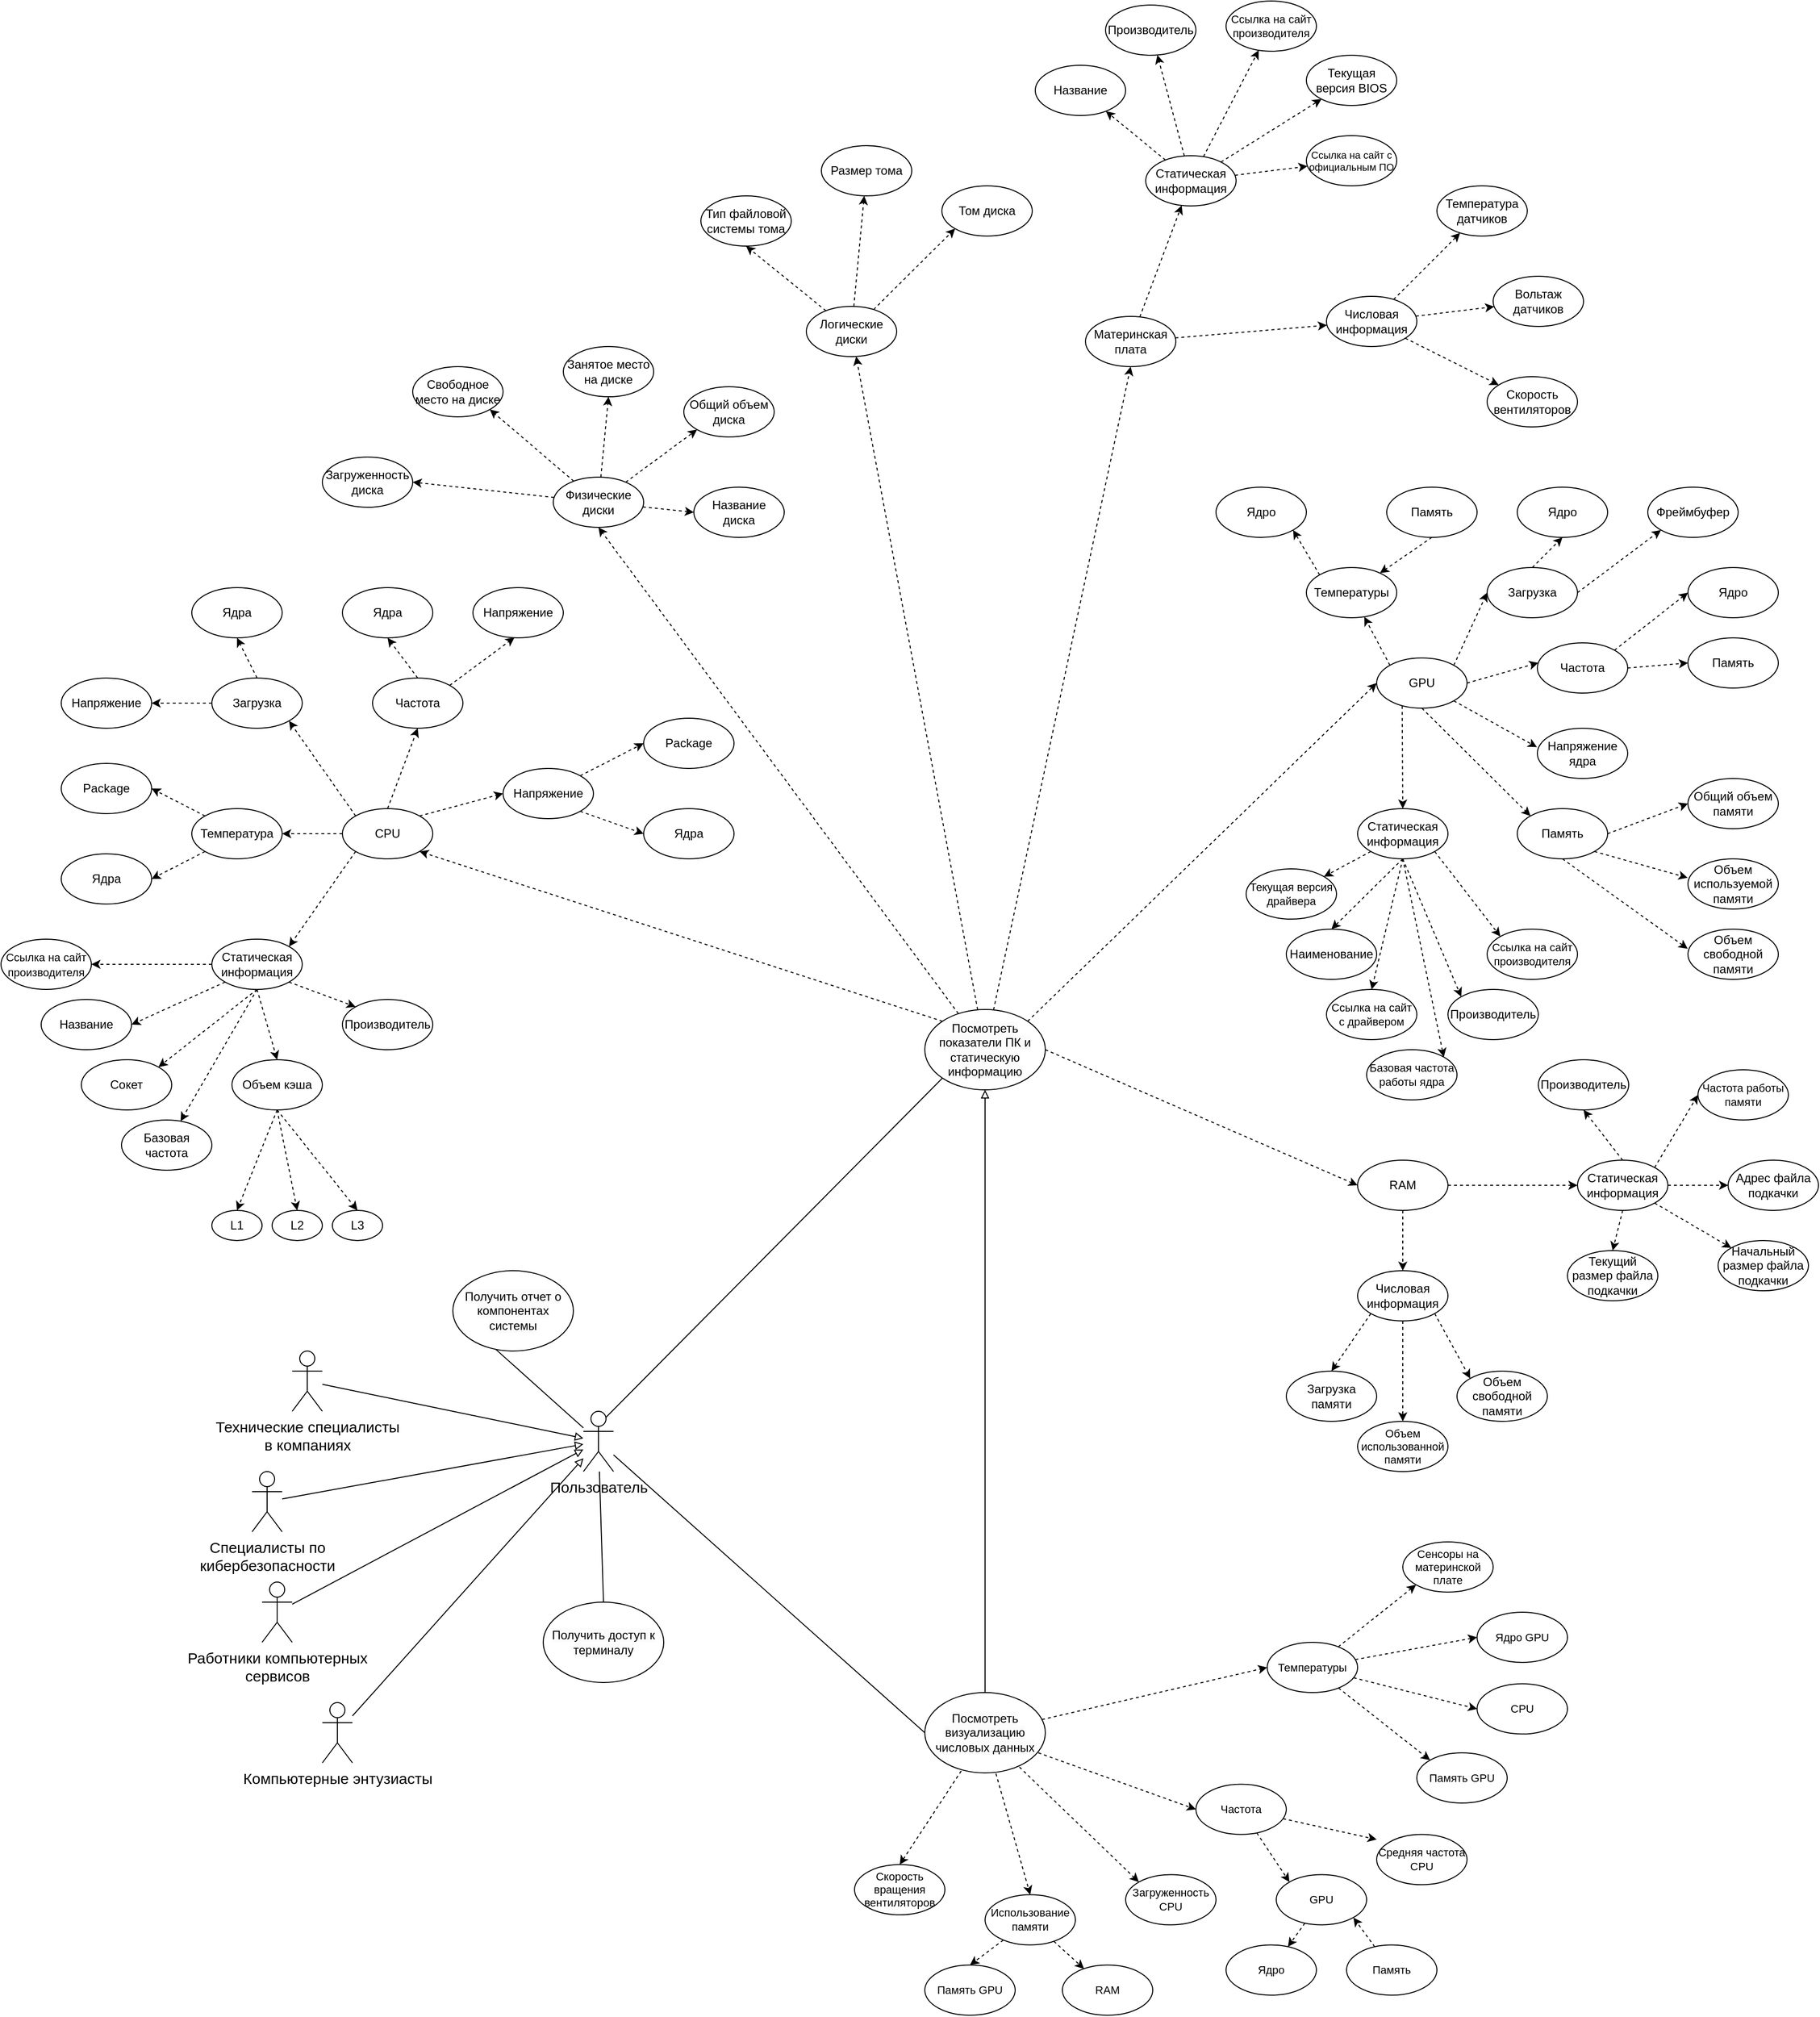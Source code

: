 <mxfile version="22.0.5" type="device">
  <diagram name="Страница — 1" id="CuMxeTjFhsHzfsJrRL9M">
    <mxGraphModel dx="2293" dy="2158" grid="1" gridSize="10" guides="1" tooltips="1" connect="1" arrows="1" fold="1" page="1" pageScale="1" pageWidth="827" pageHeight="1169" math="0" shadow="0">
      <root>
        <mxCell id="0" />
        <mxCell id="1" parent="0" />
        <mxCell id="NyA0sl9m11uBEdN3ejfi-3" style="rounded=0;orthogonalLoop=1;jettySize=auto;html=1;exitX=0;exitY=0;exitDx=0;exitDy=0;entryX=1;entryY=1;entryDx=0;entryDy=0;dashed=1;" edge="1" parent="1" source="NyA0sl9m11uBEdN3ejfi-1" target="NyA0sl9m11uBEdN3ejfi-2">
          <mxGeometry relative="1" as="geometry" />
        </mxCell>
        <mxCell id="NyA0sl9m11uBEdN3ejfi-95" style="edgeStyle=none;rounded=0;orthogonalLoop=1;jettySize=auto;html=1;exitX=1;exitY=0;exitDx=0;exitDy=0;entryX=0;entryY=0.5;entryDx=0;entryDy=0;dashed=1;" edge="1" parent="1" source="NyA0sl9m11uBEdN3ejfi-1" target="NyA0sl9m11uBEdN3ejfi-51">
          <mxGeometry relative="1" as="geometry" />
        </mxCell>
        <mxCell id="NyA0sl9m11uBEdN3ejfi-97" style="edgeStyle=none;rounded=0;orthogonalLoop=1;jettySize=auto;html=1;exitX=1;exitY=0.5;exitDx=0;exitDy=0;entryX=0;entryY=0.5;entryDx=0;entryDy=0;dashed=1;" edge="1" parent="1" source="NyA0sl9m11uBEdN3ejfi-1" target="NyA0sl9m11uBEdN3ejfi-96">
          <mxGeometry relative="1" as="geometry" />
        </mxCell>
        <mxCell id="NyA0sl9m11uBEdN3ejfi-196" style="edgeStyle=none;shape=connector;rounded=0;orthogonalLoop=1;jettySize=auto;html=1;entryX=0.5;entryY=1;entryDx=0;entryDy=0;dashed=1;labelBackgroundColor=default;strokeColor=default;align=center;verticalAlign=middle;fontFamily=Helvetica;fontSize=11;fontColor=default;endArrow=classic;" edge="1" parent="1" source="NyA0sl9m11uBEdN3ejfi-1" target="NyA0sl9m11uBEdN3ejfi-185">
          <mxGeometry relative="1" as="geometry" />
        </mxCell>
        <mxCell id="NyA0sl9m11uBEdN3ejfi-204" style="edgeStyle=none;shape=connector;rounded=0;orthogonalLoop=1;jettySize=auto;html=1;dashed=1;labelBackgroundColor=default;strokeColor=default;align=center;verticalAlign=middle;fontFamily=Helvetica;fontSize=11;fontColor=default;endArrow=classic;" edge="1" parent="1" source="NyA0sl9m11uBEdN3ejfi-1" target="NyA0sl9m11uBEdN3ejfi-197">
          <mxGeometry relative="1" as="geometry" />
        </mxCell>
        <mxCell id="NyA0sl9m11uBEdN3ejfi-206" style="edgeStyle=none;shape=connector;rounded=0;orthogonalLoop=1;jettySize=auto;html=1;entryX=0.5;entryY=1;entryDx=0;entryDy=0;dashed=1;labelBackgroundColor=default;strokeColor=default;align=center;verticalAlign=middle;fontFamily=Helvetica;fontSize=11;fontColor=default;endArrow=classic;" edge="1" parent="1" source="NyA0sl9m11uBEdN3ejfi-1" target="NyA0sl9m11uBEdN3ejfi-205">
          <mxGeometry relative="1" as="geometry" />
        </mxCell>
        <mxCell id="NyA0sl9m11uBEdN3ejfi-1" value="&lt;span style=&quot;caret-color: rgb(0, 0, 0); color: rgb(0, 0, 0); font-family: Helvetica; font-size: 12px; font-style: normal; font-variant-caps: normal; font-weight: 400; letter-spacing: normal; text-align: center; text-indent: 0px; text-transform: none; word-spacing: 0px; -webkit-text-stroke-width: 0px; background-color: rgb(251, 251, 251); text-decoration: none; float: none; display: inline !important;&quot;&gt;Посмотреть показатели ПК и статическую информацию&lt;/span&gt;" style="ellipse;whiteSpace=wrap;html=1;" vertex="1" parent="1">
          <mxGeometry x="720" y="420" width="120" height="80" as="geometry" />
        </mxCell>
        <mxCell id="NyA0sl9m11uBEdN3ejfi-6" style="rounded=0;orthogonalLoop=1;jettySize=auto;html=1;exitX=1;exitY=0;exitDx=0;exitDy=0;entryX=0;entryY=0.5;entryDx=0;entryDy=0;dashed=1;" edge="1" parent="1" source="NyA0sl9m11uBEdN3ejfi-2" target="NyA0sl9m11uBEdN3ejfi-5">
          <mxGeometry relative="1" as="geometry" />
        </mxCell>
        <mxCell id="NyA0sl9m11uBEdN3ejfi-12" style="rounded=0;orthogonalLoop=1;jettySize=auto;html=1;exitX=0.5;exitY=0;exitDx=0;exitDy=0;entryX=0.5;entryY=1;entryDx=0;entryDy=0;dashed=1;" edge="1" parent="1" source="NyA0sl9m11uBEdN3ejfi-2" target="NyA0sl9m11uBEdN3ejfi-11">
          <mxGeometry relative="1" as="geometry">
            <mxPoint x="210" y="150" as="targetPoint" />
          </mxGeometry>
        </mxCell>
        <mxCell id="NyA0sl9m11uBEdN3ejfi-19" style="rounded=0;orthogonalLoop=1;jettySize=auto;html=1;exitX=0;exitY=0;exitDx=0;exitDy=0;entryX=1;entryY=1;entryDx=0;entryDy=0;dashed=1;" edge="1" parent="1" source="NyA0sl9m11uBEdN3ejfi-2" target="NyA0sl9m11uBEdN3ejfi-18">
          <mxGeometry relative="1" as="geometry" />
        </mxCell>
        <mxCell id="NyA0sl9m11uBEdN3ejfi-25" style="edgeStyle=none;rounded=0;orthogonalLoop=1;jettySize=auto;html=1;exitX=0;exitY=0.5;exitDx=0;exitDy=0;entryX=1;entryY=0.5;entryDx=0;entryDy=0;dashed=1;" edge="1" parent="1" source="NyA0sl9m11uBEdN3ejfi-2" target="NyA0sl9m11uBEdN3ejfi-24">
          <mxGeometry relative="1" as="geometry" />
        </mxCell>
        <mxCell id="NyA0sl9m11uBEdN3ejfi-32" style="edgeStyle=none;rounded=0;orthogonalLoop=1;jettySize=auto;html=1;exitX=0;exitY=1;exitDx=0;exitDy=0;entryX=1;entryY=0;entryDx=0;entryDy=0;dashed=1;" edge="1" parent="1" source="NyA0sl9m11uBEdN3ejfi-2" target="NyA0sl9m11uBEdN3ejfi-31">
          <mxGeometry relative="1" as="geometry" />
        </mxCell>
        <mxCell id="NyA0sl9m11uBEdN3ejfi-2" value="CPU" style="ellipse;whiteSpace=wrap;html=1;" vertex="1" parent="1">
          <mxGeometry x="140" y="220" width="90" height="50" as="geometry" />
        </mxCell>
        <mxCell id="NyA0sl9m11uBEdN3ejfi-9" style="rounded=0;orthogonalLoop=1;jettySize=auto;html=1;exitX=1;exitY=1;exitDx=0;exitDy=0;entryX=0;entryY=0.5;entryDx=0;entryDy=0;dashed=1;" edge="1" parent="1" source="NyA0sl9m11uBEdN3ejfi-5" target="NyA0sl9m11uBEdN3ejfi-8">
          <mxGeometry relative="1" as="geometry" />
        </mxCell>
        <mxCell id="NyA0sl9m11uBEdN3ejfi-10" style="rounded=0;orthogonalLoop=1;jettySize=auto;html=1;exitX=1;exitY=0;exitDx=0;exitDy=0;entryX=0;entryY=0.5;entryDx=0;entryDy=0;dashed=1;" edge="1" parent="1" source="NyA0sl9m11uBEdN3ejfi-5" target="NyA0sl9m11uBEdN3ejfi-7">
          <mxGeometry relative="1" as="geometry" />
        </mxCell>
        <mxCell id="NyA0sl9m11uBEdN3ejfi-5" value="Напряжение" style="ellipse;whiteSpace=wrap;html=1;" vertex="1" parent="1">
          <mxGeometry x="300" y="180" width="90" height="50" as="geometry" />
        </mxCell>
        <mxCell id="NyA0sl9m11uBEdN3ejfi-7" value="Package" style="ellipse;whiteSpace=wrap;html=1;" vertex="1" parent="1">
          <mxGeometry x="440" y="130" width="90" height="50" as="geometry" />
        </mxCell>
        <mxCell id="NyA0sl9m11uBEdN3ejfi-8" value="Ядра" style="ellipse;whiteSpace=wrap;html=1;" vertex="1" parent="1">
          <mxGeometry x="440" y="220" width="90" height="50" as="geometry" />
        </mxCell>
        <mxCell id="NyA0sl9m11uBEdN3ejfi-16" style="rounded=0;orthogonalLoop=1;jettySize=auto;html=1;exitX=0.5;exitY=0;exitDx=0;exitDy=0;entryX=0.5;entryY=1;entryDx=0;entryDy=0;dashed=1;" edge="1" parent="1" source="NyA0sl9m11uBEdN3ejfi-11" target="NyA0sl9m11uBEdN3ejfi-13">
          <mxGeometry relative="1" as="geometry" />
        </mxCell>
        <mxCell id="NyA0sl9m11uBEdN3ejfi-11" value="Частота" style="ellipse;whiteSpace=wrap;html=1;" vertex="1" parent="1">
          <mxGeometry x="170" y="90" width="90" height="50" as="geometry" />
        </mxCell>
        <mxCell id="NyA0sl9m11uBEdN3ejfi-13" value="Ядра" style="ellipse;whiteSpace=wrap;html=1;" vertex="1" parent="1">
          <mxGeometry x="140" width="90" height="50" as="geometry" />
        </mxCell>
        <mxCell id="NyA0sl9m11uBEdN3ejfi-14" value="Напряжение" style="ellipse;whiteSpace=wrap;html=1;" vertex="1" parent="1">
          <mxGeometry x="270" width="90" height="50" as="geometry" />
        </mxCell>
        <mxCell id="NyA0sl9m11uBEdN3ejfi-17" style="rounded=0;orthogonalLoop=1;jettySize=auto;html=1;exitX=1;exitY=0;exitDx=0;exitDy=0;entryX=0.46;entryY=0.991;entryDx=0;entryDy=0;entryPerimeter=0;dashed=1;" edge="1" parent="1" source="NyA0sl9m11uBEdN3ejfi-11" target="NyA0sl9m11uBEdN3ejfi-14">
          <mxGeometry relative="1" as="geometry" />
        </mxCell>
        <mxCell id="NyA0sl9m11uBEdN3ejfi-21" style="rounded=0;orthogonalLoop=1;jettySize=auto;html=1;exitX=0.5;exitY=0;exitDx=0;exitDy=0;entryX=0.5;entryY=1;entryDx=0;entryDy=0;dashed=1;" edge="1" parent="1" source="NyA0sl9m11uBEdN3ejfi-18" target="NyA0sl9m11uBEdN3ejfi-20">
          <mxGeometry relative="1" as="geometry" />
        </mxCell>
        <mxCell id="NyA0sl9m11uBEdN3ejfi-23" style="edgeStyle=orthogonalEdgeStyle;rounded=0;orthogonalLoop=1;jettySize=auto;html=1;exitX=0;exitY=0.5;exitDx=0;exitDy=0;entryX=1;entryY=0.5;entryDx=0;entryDy=0;dashed=1;" edge="1" parent="1" source="NyA0sl9m11uBEdN3ejfi-18" target="NyA0sl9m11uBEdN3ejfi-22">
          <mxGeometry relative="1" as="geometry" />
        </mxCell>
        <mxCell id="NyA0sl9m11uBEdN3ejfi-18" value="Загрузка" style="ellipse;whiteSpace=wrap;html=1;" vertex="1" parent="1">
          <mxGeometry x="10" y="90" width="90" height="50" as="geometry" />
        </mxCell>
        <mxCell id="NyA0sl9m11uBEdN3ejfi-20" value="Ядра" style="ellipse;whiteSpace=wrap;html=1;" vertex="1" parent="1">
          <mxGeometry x="-10" width="90" height="50" as="geometry" />
        </mxCell>
        <mxCell id="NyA0sl9m11uBEdN3ejfi-22" value="Напряжение" style="ellipse;whiteSpace=wrap;html=1;" vertex="1" parent="1">
          <mxGeometry x="-140" y="90" width="90" height="50" as="geometry" />
        </mxCell>
        <mxCell id="NyA0sl9m11uBEdN3ejfi-28" style="edgeStyle=none;rounded=0;orthogonalLoop=1;jettySize=auto;html=1;exitX=0;exitY=0;exitDx=0;exitDy=0;entryX=1;entryY=0.5;entryDx=0;entryDy=0;dashed=1;" edge="1" parent="1" source="NyA0sl9m11uBEdN3ejfi-24" target="NyA0sl9m11uBEdN3ejfi-26">
          <mxGeometry relative="1" as="geometry" />
        </mxCell>
        <mxCell id="NyA0sl9m11uBEdN3ejfi-29" style="edgeStyle=none;rounded=0;orthogonalLoop=1;jettySize=auto;html=1;exitX=0;exitY=1;exitDx=0;exitDy=0;entryX=1;entryY=0.5;entryDx=0;entryDy=0;dashed=1;" edge="1" parent="1" source="NyA0sl9m11uBEdN3ejfi-24" target="NyA0sl9m11uBEdN3ejfi-27">
          <mxGeometry relative="1" as="geometry" />
        </mxCell>
        <mxCell id="NyA0sl9m11uBEdN3ejfi-24" value="Температура" style="ellipse;whiteSpace=wrap;html=1;" vertex="1" parent="1">
          <mxGeometry x="-10" y="220" width="90" height="50" as="geometry" />
        </mxCell>
        <mxCell id="NyA0sl9m11uBEdN3ejfi-26" value="Package" style="ellipse;whiteSpace=wrap;html=1;" vertex="1" parent="1">
          <mxGeometry x="-140" y="175" width="90" height="50" as="geometry" />
        </mxCell>
        <mxCell id="NyA0sl9m11uBEdN3ejfi-27" value="Ядра" style="ellipse;whiteSpace=wrap;html=1;" vertex="1" parent="1">
          <mxGeometry x="-140" y="265" width="90" height="50" as="geometry" />
        </mxCell>
        <mxCell id="NyA0sl9m11uBEdN3ejfi-42" style="edgeStyle=none;rounded=0;orthogonalLoop=1;jettySize=auto;html=1;exitX=0;exitY=0.5;exitDx=0;exitDy=0;entryX=1;entryY=0.5;entryDx=0;entryDy=0;dashed=1;" edge="1" parent="1" source="NyA0sl9m11uBEdN3ejfi-31" target="NyA0sl9m11uBEdN3ejfi-33">
          <mxGeometry relative="1" as="geometry" />
        </mxCell>
        <mxCell id="NyA0sl9m11uBEdN3ejfi-43" style="edgeStyle=none;rounded=0;orthogonalLoop=1;jettySize=auto;html=1;exitX=0;exitY=1;exitDx=0;exitDy=0;entryX=1;entryY=0.5;entryDx=0;entryDy=0;dashed=1;" edge="1" parent="1" source="NyA0sl9m11uBEdN3ejfi-31" target="NyA0sl9m11uBEdN3ejfi-34">
          <mxGeometry relative="1" as="geometry" />
        </mxCell>
        <mxCell id="NyA0sl9m11uBEdN3ejfi-44" style="edgeStyle=none;rounded=0;orthogonalLoop=1;jettySize=auto;html=1;exitX=0.5;exitY=1;exitDx=0;exitDy=0;entryX=1;entryY=0;entryDx=0;entryDy=0;dashed=1;" edge="1" parent="1" source="NyA0sl9m11uBEdN3ejfi-31" target="NyA0sl9m11uBEdN3ejfi-35">
          <mxGeometry relative="1" as="geometry" />
        </mxCell>
        <mxCell id="NyA0sl9m11uBEdN3ejfi-45" style="edgeStyle=none;rounded=0;orthogonalLoop=1;jettySize=auto;html=1;exitX=0.5;exitY=1;exitDx=0;exitDy=0;dashed=1;" edge="1" parent="1" source="NyA0sl9m11uBEdN3ejfi-31" target="NyA0sl9m11uBEdN3ejfi-36">
          <mxGeometry relative="1" as="geometry" />
        </mxCell>
        <mxCell id="NyA0sl9m11uBEdN3ejfi-46" style="edgeStyle=none;rounded=0;orthogonalLoop=1;jettySize=auto;html=1;exitX=0.5;exitY=1;exitDx=0;exitDy=0;entryX=0.5;entryY=0;entryDx=0;entryDy=0;dashed=1;" edge="1" parent="1" source="NyA0sl9m11uBEdN3ejfi-31" target="NyA0sl9m11uBEdN3ejfi-37">
          <mxGeometry relative="1" as="geometry" />
        </mxCell>
        <mxCell id="NyA0sl9m11uBEdN3ejfi-47" style="edgeStyle=none;rounded=0;orthogonalLoop=1;jettySize=auto;html=1;exitX=1;exitY=1;exitDx=0;exitDy=0;entryX=0;entryY=0;entryDx=0;entryDy=0;dashed=1;" edge="1" parent="1" source="NyA0sl9m11uBEdN3ejfi-31" target="NyA0sl9m11uBEdN3ejfi-38">
          <mxGeometry relative="1" as="geometry" />
        </mxCell>
        <mxCell id="NyA0sl9m11uBEdN3ejfi-31" value="Статическая информация" style="ellipse;whiteSpace=wrap;html=1;" vertex="1" parent="1">
          <mxGeometry x="10" y="350" width="90" height="50" as="geometry" />
        </mxCell>
        <mxCell id="NyA0sl9m11uBEdN3ejfi-33" value="&lt;font style=&quot;font-size: 11px;&quot;&gt;Ссылка на сайт производителя&lt;/font&gt;" style="ellipse;whiteSpace=wrap;html=1;" vertex="1" parent="1">
          <mxGeometry x="-200" y="350" width="90" height="50" as="geometry" />
        </mxCell>
        <mxCell id="NyA0sl9m11uBEdN3ejfi-34" value="Название" style="ellipse;whiteSpace=wrap;html=1;" vertex="1" parent="1">
          <mxGeometry x="-160" y="410" width="90" height="50" as="geometry" />
        </mxCell>
        <mxCell id="NyA0sl9m11uBEdN3ejfi-35" value="Сокет" style="ellipse;whiteSpace=wrap;html=1;" vertex="1" parent="1">
          <mxGeometry x="-120" y="470" width="90" height="50" as="geometry" />
        </mxCell>
        <mxCell id="NyA0sl9m11uBEdN3ejfi-36" value="Базовая частота" style="ellipse;whiteSpace=wrap;html=1;" vertex="1" parent="1">
          <mxGeometry x="-80" y="530" width="90" height="50" as="geometry" />
        </mxCell>
        <mxCell id="NyA0sl9m11uBEdN3ejfi-48" style="edgeStyle=none;rounded=0;orthogonalLoop=1;jettySize=auto;html=1;exitX=0.5;exitY=1;exitDx=0;exitDy=0;entryX=0.5;entryY=0;entryDx=0;entryDy=0;dashed=1;" edge="1" parent="1" source="NyA0sl9m11uBEdN3ejfi-37" target="NyA0sl9m11uBEdN3ejfi-39">
          <mxGeometry relative="1" as="geometry" />
        </mxCell>
        <mxCell id="NyA0sl9m11uBEdN3ejfi-49" style="edgeStyle=none;rounded=0;orthogonalLoop=1;jettySize=auto;html=1;exitX=0.5;exitY=1;exitDx=0;exitDy=0;entryX=0.5;entryY=0;entryDx=0;entryDy=0;dashed=1;" edge="1" parent="1" source="NyA0sl9m11uBEdN3ejfi-37" target="NyA0sl9m11uBEdN3ejfi-40">
          <mxGeometry relative="1" as="geometry" />
        </mxCell>
        <mxCell id="NyA0sl9m11uBEdN3ejfi-50" style="edgeStyle=none;rounded=0;orthogonalLoop=1;jettySize=auto;html=1;exitX=0.5;exitY=1;exitDx=0;exitDy=0;entryX=0.5;entryY=0;entryDx=0;entryDy=0;dashed=1;" edge="1" parent="1" source="NyA0sl9m11uBEdN3ejfi-37" target="NyA0sl9m11uBEdN3ejfi-41">
          <mxGeometry relative="1" as="geometry" />
        </mxCell>
        <mxCell id="NyA0sl9m11uBEdN3ejfi-37" value="Объем кэша" style="ellipse;whiteSpace=wrap;html=1;" vertex="1" parent="1">
          <mxGeometry x="30" y="470" width="90" height="50" as="geometry" />
        </mxCell>
        <mxCell id="NyA0sl9m11uBEdN3ejfi-38" value="Производитель" style="ellipse;whiteSpace=wrap;html=1;" vertex="1" parent="1">
          <mxGeometry x="140" y="410" width="90" height="50" as="geometry" />
        </mxCell>
        <mxCell id="NyA0sl9m11uBEdN3ejfi-39" value="L1" style="ellipse;whiteSpace=wrap;html=1;" vertex="1" parent="1">
          <mxGeometry x="10" y="620" width="50" height="30" as="geometry" />
        </mxCell>
        <mxCell id="NyA0sl9m11uBEdN3ejfi-40" value="L2" style="ellipse;whiteSpace=wrap;html=1;" vertex="1" parent="1">
          <mxGeometry x="70" y="620" width="50" height="30" as="geometry" />
        </mxCell>
        <mxCell id="NyA0sl9m11uBEdN3ejfi-41" value="L3" style="ellipse;whiteSpace=wrap;html=1;" vertex="1" parent="1">
          <mxGeometry x="130" y="620" width="50" height="30" as="geometry" />
        </mxCell>
        <mxCell id="NyA0sl9m11uBEdN3ejfi-57" style="edgeStyle=none;rounded=0;orthogonalLoop=1;jettySize=auto;html=1;exitX=0;exitY=0;exitDx=0;exitDy=0;dashed=1;" edge="1" parent="1" source="NyA0sl9m11uBEdN3ejfi-51" target="NyA0sl9m11uBEdN3ejfi-52">
          <mxGeometry relative="1" as="geometry" />
        </mxCell>
        <mxCell id="NyA0sl9m11uBEdN3ejfi-74" style="edgeStyle=none;rounded=0;orthogonalLoop=1;jettySize=auto;html=1;exitX=0.5;exitY=1;exitDx=0;exitDy=0;entryX=0;entryY=0;entryDx=0;entryDy=0;dashed=1;" edge="1" parent="1" source="NyA0sl9m11uBEdN3ejfi-51" target="NyA0sl9m11uBEdN3ejfi-73">
          <mxGeometry relative="1" as="geometry" />
        </mxCell>
        <mxCell id="NyA0sl9m11uBEdN3ejfi-94" style="edgeStyle=none;rounded=0;orthogonalLoop=1;jettySize=auto;html=1;exitX=0.282;exitY=0.955;exitDx=0;exitDy=0;entryX=0.5;entryY=0;entryDx=0;entryDy=0;dashed=1;exitPerimeter=0;" edge="1" parent="1" source="NyA0sl9m11uBEdN3ejfi-51" target="NyA0sl9m11uBEdN3ejfi-81">
          <mxGeometry relative="1" as="geometry" />
        </mxCell>
        <mxCell id="NyA0sl9m11uBEdN3ejfi-51" value="GPU" style="ellipse;whiteSpace=wrap;html=1;" vertex="1" parent="1">
          <mxGeometry x="1170" y="70" width="90" height="50" as="geometry" />
        </mxCell>
        <mxCell id="NyA0sl9m11uBEdN3ejfi-56" style="edgeStyle=none;rounded=0;orthogonalLoop=1;jettySize=auto;html=1;exitX=0;exitY=0;exitDx=0;exitDy=0;entryX=1;entryY=1;entryDx=0;entryDy=0;dashed=1;" edge="1" parent="1" source="NyA0sl9m11uBEdN3ejfi-52" target="NyA0sl9m11uBEdN3ejfi-53">
          <mxGeometry relative="1" as="geometry" />
        </mxCell>
        <mxCell id="NyA0sl9m11uBEdN3ejfi-52" value="Температуры" style="ellipse;whiteSpace=wrap;html=1;" vertex="1" parent="1">
          <mxGeometry x="1100" y="-20" width="90" height="50" as="geometry" />
        </mxCell>
        <mxCell id="NyA0sl9m11uBEdN3ejfi-53" value="Ядро" style="ellipse;whiteSpace=wrap;html=1;" vertex="1" parent="1">
          <mxGeometry x="1010" y="-100" width="90" height="50" as="geometry" />
        </mxCell>
        <mxCell id="NyA0sl9m11uBEdN3ejfi-55" style="edgeStyle=none;rounded=0;orthogonalLoop=1;jettySize=auto;html=1;exitX=0.5;exitY=1;exitDx=0;exitDy=0;dashed=1;" edge="1" parent="1" source="NyA0sl9m11uBEdN3ejfi-54" target="NyA0sl9m11uBEdN3ejfi-52">
          <mxGeometry relative="1" as="geometry" />
        </mxCell>
        <mxCell id="NyA0sl9m11uBEdN3ejfi-54" value="Память" style="ellipse;whiteSpace=wrap;html=1;" vertex="1" parent="1">
          <mxGeometry x="1180" y="-100" width="90" height="50" as="geometry" />
        </mxCell>
        <mxCell id="NyA0sl9m11uBEdN3ejfi-62" style="edgeStyle=none;rounded=0;orthogonalLoop=1;jettySize=auto;html=1;exitX=0.5;exitY=0;exitDx=0;exitDy=0;entryX=0.5;entryY=1;entryDx=0;entryDy=0;dashed=1;" edge="1" parent="1" source="NyA0sl9m11uBEdN3ejfi-58" target="NyA0sl9m11uBEdN3ejfi-59">
          <mxGeometry relative="1" as="geometry" />
        </mxCell>
        <mxCell id="NyA0sl9m11uBEdN3ejfi-63" style="edgeStyle=none;rounded=0;orthogonalLoop=1;jettySize=auto;html=1;exitX=1;exitY=0.5;exitDx=0;exitDy=0;entryX=0;entryY=1;entryDx=0;entryDy=0;dashed=1;" edge="1" parent="1" source="NyA0sl9m11uBEdN3ejfi-58" target="NyA0sl9m11uBEdN3ejfi-60">
          <mxGeometry relative="1" as="geometry" />
        </mxCell>
        <mxCell id="NyA0sl9m11uBEdN3ejfi-58" value="Загрузка" style="ellipse;whiteSpace=wrap;html=1;" vertex="1" parent="1">
          <mxGeometry x="1280" y="-20" width="90" height="50" as="geometry" />
        </mxCell>
        <mxCell id="NyA0sl9m11uBEdN3ejfi-59" value="Ядро" style="ellipse;whiteSpace=wrap;html=1;" vertex="1" parent="1">
          <mxGeometry x="1310" y="-100" width="90" height="50" as="geometry" />
        </mxCell>
        <mxCell id="NyA0sl9m11uBEdN3ejfi-60" value="Фреймбуфер" style="ellipse;whiteSpace=wrap;html=1;" vertex="1" parent="1">
          <mxGeometry x="1440" y="-100" width="90" height="50" as="geometry" />
        </mxCell>
        <mxCell id="NyA0sl9m11uBEdN3ejfi-61" style="edgeStyle=none;rounded=0;orthogonalLoop=1;jettySize=auto;html=1;exitX=1;exitY=0;exitDx=0;exitDy=0;entryX=0;entryY=0.5;entryDx=0;entryDy=0;dashed=1;" edge="1" parent="1" source="NyA0sl9m11uBEdN3ejfi-51" target="NyA0sl9m11uBEdN3ejfi-58">
          <mxGeometry relative="1" as="geometry" />
        </mxCell>
        <mxCell id="NyA0sl9m11uBEdN3ejfi-68" style="edgeStyle=none;rounded=0;orthogonalLoop=1;jettySize=auto;html=1;exitX=1;exitY=0;exitDx=0;exitDy=0;entryX=0;entryY=0.5;entryDx=0;entryDy=0;dashed=1;" edge="1" parent="1" source="NyA0sl9m11uBEdN3ejfi-64" target="NyA0sl9m11uBEdN3ejfi-65">
          <mxGeometry relative="1" as="geometry" />
        </mxCell>
        <mxCell id="NyA0sl9m11uBEdN3ejfi-69" style="edgeStyle=none;rounded=0;orthogonalLoop=1;jettySize=auto;html=1;exitX=1;exitY=0.5;exitDx=0;exitDy=0;entryX=0;entryY=0.5;entryDx=0;entryDy=0;dashed=1;" edge="1" parent="1" source="NyA0sl9m11uBEdN3ejfi-64" target="NyA0sl9m11uBEdN3ejfi-66">
          <mxGeometry relative="1" as="geometry" />
        </mxCell>
        <mxCell id="NyA0sl9m11uBEdN3ejfi-64" value="Частота" style="ellipse;whiteSpace=wrap;html=1;" vertex="1" parent="1">
          <mxGeometry x="1330" y="55" width="90" height="50" as="geometry" />
        </mxCell>
        <mxCell id="NyA0sl9m11uBEdN3ejfi-65" value="Ядро" style="ellipse;whiteSpace=wrap;html=1;" vertex="1" parent="1">
          <mxGeometry x="1480" y="-20" width="90" height="50" as="geometry" />
        </mxCell>
        <mxCell id="NyA0sl9m11uBEdN3ejfi-66" value="Память" style="ellipse;whiteSpace=wrap;html=1;" vertex="1" parent="1">
          <mxGeometry x="1480" y="50" width="90" height="50" as="geometry" />
        </mxCell>
        <mxCell id="NyA0sl9m11uBEdN3ejfi-67" style="edgeStyle=none;rounded=0;orthogonalLoop=1;jettySize=auto;html=1;exitX=1;exitY=0.5;exitDx=0;exitDy=0;entryX=0.011;entryY=0.397;entryDx=0;entryDy=0;entryPerimeter=0;dashed=1;" edge="1" parent="1" source="NyA0sl9m11uBEdN3ejfi-51" target="NyA0sl9m11uBEdN3ejfi-64">
          <mxGeometry relative="1" as="geometry" />
        </mxCell>
        <mxCell id="NyA0sl9m11uBEdN3ejfi-70" value="Напряжение ядра" style="ellipse;whiteSpace=wrap;html=1;" vertex="1" parent="1">
          <mxGeometry x="1330" y="140" width="90" height="50" as="geometry" />
        </mxCell>
        <mxCell id="NyA0sl9m11uBEdN3ejfi-72" style="edgeStyle=none;rounded=0;orthogonalLoop=1;jettySize=auto;html=1;exitX=1;exitY=1;exitDx=0;exitDy=0;entryX=-0.004;entryY=0.377;entryDx=0;entryDy=0;entryPerimeter=0;dashed=1;" edge="1" parent="1" source="NyA0sl9m11uBEdN3ejfi-51" target="NyA0sl9m11uBEdN3ejfi-70">
          <mxGeometry relative="1" as="geometry" />
        </mxCell>
        <mxCell id="NyA0sl9m11uBEdN3ejfi-78" style="edgeStyle=none;rounded=0;orthogonalLoop=1;jettySize=auto;html=1;exitX=1;exitY=0.5;exitDx=0;exitDy=0;entryX=0;entryY=0.5;entryDx=0;entryDy=0;dashed=1;" edge="1" parent="1" source="NyA0sl9m11uBEdN3ejfi-73" target="NyA0sl9m11uBEdN3ejfi-75">
          <mxGeometry relative="1" as="geometry" />
        </mxCell>
        <mxCell id="NyA0sl9m11uBEdN3ejfi-73" value="Память" style="ellipse;whiteSpace=wrap;html=1;" vertex="1" parent="1">
          <mxGeometry x="1310" y="220" width="90" height="50" as="geometry" />
        </mxCell>
        <mxCell id="NyA0sl9m11uBEdN3ejfi-75" value="Общий объем памяти" style="ellipse;whiteSpace=wrap;html=1;" vertex="1" parent="1">
          <mxGeometry x="1480" y="190" width="90" height="50" as="geometry" />
        </mxCell>
        <mxCell id="NyA0sl9m11uBEdN3ejfi-76" value="Объем используемой памяти" style="ellipse;whiteSpace=wrap;html=1;" vertex="1" parent="1">
          <mxGeometry x="1480" y="270" width="90" height="50" as="geometry" />
        </mxCell>
        <mxCell id="NyA0sl9m11uBEdN3ejfi-77" value="Объем свободной памяти" style="ellipse;whiteSpace=wrap;html=1;" vertex="1" parent="1">
          <mxGeometry x="1480" y="340" width="90" height="50" as="geometry" />
        </mxCell>
        <mxCell id="NyA0sl9m11uBEdN3ejfi-79" style="edgeStyle=none;rounded=0;orthogonalLoop=1;jettySize=auto;html=1;exitX=1;exitY=1;exitDx=0;exitDy=0;entryX=-0.004;entryY=0.377;entryDx=0;entryDy=0;entryPerimeter=0;dashed=1;" edge="1" parent="1" source="NyA0sl9m11uBEdN3ejfi-73" target="NyA0sl9m11uBEdN3ejfi-76">
          <mxGeometry relative="1" as="geometry" />
        </mxCell>
        <mxCell id="NyA0sl9m11uBEdN3ejfi-80" style="edgeStyle=none;rounded=0;orthogonalLoop=1;jettySize=auto;html=1;exitX=0.5;exitY=1;exitDx=0;exitDy=0;entryX=-0.003;entryY=0.39;entryDx=0;entryDy=0;entryPerimeter=0;dashed=1;" edge="1" parent="1" source="NyA0sl9m11uBEdN3ejfi-73" target="NyA0sl9m11uBEdN3ejfi-77">
          <mxGeometry relative="1" as="geometry" />
        </mxCell>
        <mxCell id="NyA0sl9m11uBEdN3ejfi-88" style="edgeStyle=none;rounded=0;orthogonalLoop=1;jettySize=auto;html=1;exitX=0;exitY=1;exitDx=0;exitDy=0;dashed=1;" edge="1" parent="1" source="NyA0sl9m11uBEdN3ejfi-81" target="NyA0sl9m11uBEdN3ejfi-82">
          <mxGeometry relative="1" as="geometry" />
        </mxCell>
        <mxCell id="NyA0sl9m11uBEdN3ejfi-90" style="edgeStyle=none;rounded=0;orthogonalLoop=1;jettySize=auto;html=1;exitX=0.5;exitY=1;exitDx=0;exitDy=0;entryX=0.5;entryY=0;entryDx=0;entryDy=0;dashed=1;" edge="1" parent="1" source="NyA0sl9m11uBEdN3ejfi-81" target="NyA0sl9m11uBEdN3ejfi-84">
          <mxGeometry relative="1" as="geometry" />
        </mxCell>
        <mxCell id="NyA0sl9m11uBEdN3ejfi-91" style="edgeStyle=none;rounded=0;orthogonalLoop=1;jettySize=auto;html=1;exitX=0.5;exitY=1;exitDx=0;exitDy=0;entryX=1;entryY=0;entryDx=0;entryDy=0;dashed=1;" edge="1" parent="1" source="NyA0sl9m11uBEdN3ejfi-81" target="NyA0sl9m11uBEdN3ejfi-85">
          <mxGeometry relative="1" as="geometry" />
        </mxCell>
        <mxCell id="NyA0sl9m11uBEdN3ejfi-92" style="edgeStyle=none;rounded=0;orthogonalLoop=1;jettySize=auto;html=1;exitX=0.5;exitY=1;exitDx=0;exitDy=0;entryX=0;entryY=0;entryDx=0;entryDy=0;dashed=1;" edge="1" parent="1" source="NyA0sl9m11uBEdN3ejfi-81" target="NyA0sl9m11uBEdN3ejfi-86">
          <mxGeometry relative="1" as="geometry" />
        </mxCell>
        <mxCell id="NyA0sl9m11uBEdN3ejfi-93" style="edgeStyle=none;rounded=0;orthogonalLoop=1;jettySize=auto;html=1;exitX=1;exitY=1;exitDx=0;exitDy=0;entryX=0;entryY=0;entryDx=0;entryDy=0;dashed=1;" edge="1" parent="1" source="NyA0sl9m11uBEdN3ejfi-81" target="NyA0sl9m11uBEdN3ejfi-87">
          <mxGeometry relative="1" as="geometry" />
        </mxCell>
        <mxCell id="NyA0sl9m11uBEdN3ejfi-81" value="Статическая информация" style="ellipse;whiteSpace=wrap;html=1;" vertex="1" parent="1">
          <mxGeometry x="1151" y="220" width="90" height="50" as="geometry" />
        </mxCell>
        <mxCell id="NyA0sl9m11uBEdN3ejfi-82" value="Текущая версия драйвера" style="ellipse;whiteSpace=wrap;html=1;fontSize=11;" vertex="1" parent="1">
          <mxGeometry x="1040" y="280" width="90" height="50" as="geometry" />
        </mxCell>
        <mxCell id="NyA0sl9m11uBEdN3ejfi-83" value="Наименование" style="ellipse;whiteSpace=wrap;html=1;" vertex="1" parent="1">
          <mxGeometry x="1080" y="340" width="90" height="50" as="geometry" />
        </mxCell>
        <mxCell id="NyA0sl9m11uBEdN3ejfi-84" value="Ссылка на сайт с драйвером" style="ellipse;whiteSpace=wrap;html=1;fontSize=11;" vertex="1" parent="1">
          <mxGeometry x="1120" y="400" width="90" height="50" as="geometry" />
        </mxCell>
        <mxCell id="NyA0sl9m11uBEdN3ejfi-85" value="Базовая частота работы ядра" style="ellipse;whiteSpace=wrap;html=1;fontSize=11;" vertex="1" parent="1">
          <mxGeometry x="1160" y="460" width="90" height="50" as="geometry" />
        </mxCell>
        <mxCell id="NyA0sl9m11uBEdN3ejfi-86" value="Производитель" style="ellipse;whiteSpace=wrap;html=1;" vertex="1" parent="1">
          <mxGeometry x="1241" y="400" width="90" height="50" as="geometry" />
        </mxCell>
        <mxCell id="NyA0sl9m11uBEdN3ejfi-87" value="Ссылка на сайт производителя" style="ellipse;whiteSpace=wrap;html=1;fontSize=11;" vertex="1" parent="1">
          <mxGeometry x="1280" y="340" width="90" height="50" as="geometry" />
        </mxCell>
        <mxCell id="NyA0sl9m11uBEdN3ejfi-89" style="edgeStyle=none;rounded=0;orthogonalLoop=1;jettySize=auto;html=1;exitX=0.5;exitY=1;exitDx=0;exitDy=0;entryX=0.5;entryY=0;entryDx=0;entryDy=0;dashed=1;" edge="1" parent="1" source="NyA0sl9m11uBEdN3ejfi-81" target="NyA0sl9m11uBEdN3ejfi-83">
          <mxGeometry relative="1" as="geometry" />
        </mxCell>
        <mxCell id="NyA0sl9m11uBEdN3ejfi-101" style="edgeStyle=none;rounded=0;orthogonalLoop=1;jettySize=auto;html=1;exitX=1;exitY=0.5;exitDx=0;exitDy=0;dashed=1;" edge="1" parent="1" source="NyA0sl9m11uBEdN3ejfi-96" target="NyA0sl9m11uBEdN3ejfi-98">
          <mxGeometry relative="1" as="geometry" />
        </mxCell>
        <mxCell id="NyA0sl9m11uBEdN3ejfi-119" style="edgeStyle=none;shape=connector;rounded=0;orthogonalLoop=1;jettySize=auto;html=1;exitX=0.5;exitY=1;exitDx=0;exitDy=0;entryX=0.5;entryY=0;entryDx=0;entryDy=0;dashed=1;labelBackgroundColor=default;strokeColor=default;align=center;verticalAlign=middle;fontFamily=Helvetica;fontSize=11;fontColor=default;endArrow=classic;" edge="1" parent="1" source="NyA0sl9m11uBEdN3ejfi-96" target="NyA0sl9m11uBEdN3ejfi-118">
          <mxGeometry relative="1" as="geometry" />
        </mxCell>
        <mxCell id="NyA0sl9m11uBEdN3ejfi-96" value="RAM" style="ellipse;whiteSpace=wrap;html=1;" vertex="1" parent="1">
          <mxGeometry x="1151" y="570" width="90" height="50" as="geometry" />
        </mxCell>
        <mxCell id="NyA0sl9m11uBEdN3ejfi-112" style="edgeStyle=none;shape=connector;rounded=0;orthogonalLoop=1;jettySize=auto;html=1;exitX=0.5;exitY=0;exitDx=0;exitDy=0;entryX=0.5;entryY=1;entryDx=0;entryDy=0;dashed=1;labelBackgroundColor=default;strokeColor=default;align=center;verticalAlign=middle;fontFamily=Helvetica;fontSize=11;fontColor=default;endArrow=classic;" edge="1" parent="1" source="NyA0sl9m11uBEdN3ejfi-98" target="NyA0sl9m11uBEdN3ejfi-99">
          <mxGeometry relative="1" as="geometry" />
        </mxCell>
        <mxCell id="NyA0sl9m11uBEdN3ejfi-113" style="edgeStyle=none;shape=connector;rounded=0;orthogonalLoop=1;jettySize=auto;html=1;exitX=1;exitY=0;exitDx=0;exitDy=0;entryX=0;entryY=0.5;entryDx=0;entryDy=0;dashed=1;labelBackgroundColor=default;strokeColor=default;align=center;verticalAlign=middle;fontFamily=Helvetica;fontSize=11;fontColor=default;endArrow=classic;" edge="1" parent="1" source="NyA0sl9m11uBEdN3ejfi-98" target="NyA0sl9m11uBEdN3ejfi-100">
          <mxGeometry relative="1" as="geometry" />
        </mxCell>
        <mxCell id="NyA0sl9m11uBEdN3ejfi-114" style="edgeStyle=none;shape=connector;rounded=0;orthogonalLoop=1;jettySize=auto;html=1;exitX=1;exitY=0.5;exitDx=0;exitDy=0;entryX=0;entryY=0.5;entryDx=0;entryDy=0;dashed=1;labelBackgroundColor=default;strokeColor=default;align=center;verticalAlign=middle;fontFamily=Helvetica;fontSize=11;fontColor=default;endArrow=classic;" edge="1" parent="1" source="NyA0sl9m11uBEdN3ejfi-98" target="NyA0sl9m11uBEdN3ejfi-104">
          <mxGeometry relative="1" as="geometry" />
        </mxCell>
        <mxCell id="NyA0sl9m11uBEdN3ejfi-116" style="edgeStyle=none;shape=connector;rounded=0;orthogonalLoop=1;jettySize=auto;html=1;exitX=1;exitY=1;exitDx=0;exitDy=0;entryX=0;entryY=0;entryDx=0;entryDy=0;dashed=1;labelBackgroundColor=default;strokeColor=default;align=center;verticalAlign=middle;fontFamily=Helvetica;fontSize=11;fontColor=default;endArrow=classic;" edge="1" parent="1" source="NyA0sl9m11uBEdN3ejfi-98" target="NyA0sl9m11uBEdN3ejfi-106">
          <mxGeometry relative="1" as="geometry" />
        </mxCell>
        <mxCell id="NyA0sl9m11uBEdN3ejfi-117" style="edgeStyle=none;shape=connector;rounded=0;orthogonalLoop=1;jettySize=auto;html=1;exitX=0.5;exitY=1;exitDx=0;exitDy=0;entryX=0.5;entryY=0;entryDx=0;entryDy=0;dashed=1;labelBackgroundColor=default;strokeColor=default;align=center;verticalAlign=middle;fontFamily=Helvetica;fontSize=11;fontColor=default;endArrow=classic;" edge="1" parent="1" source="NyA0sl9m11uBEdN3ejfi-98" target="NyA0sl9m11uBEdN3ejfi-107">
          <mxGeometry relative="1" as="geometry" />
        </mxCell>
        <mxCell id="NyA0sl9m11uBEdN3ejfi-98" value="Статическая информация" style="ellipse;whiteSpace=wrap;html=1;" vertex="1" parent="1">
          <mxGeometry x="1370" y="570" width="90" height="50" as="geometry" />
        </mxCell>
        <mxCell id="NyA0sl9m11uBEdN3ejfi-99" value="Производитель" style="ellipse;whiteSpace=wrap;html=1;" vertex="1" parent="1">
          <mxGeometry x="1331" y="470" width="90" height="50" as="geometry" />
        </mxCell>
        <mxCell id="NyA0sl9m11uBEdN3ejfi-100" value="Частота работы памяти" style="ellipse;whiteSpace=wrap;html=1;fontSize=11;" vertex="1" parent="1">
          <mxGeometry x="1490" y="480" width="90" height="50" as="geometry" />
        </mxCell>
        <mxCell id="NyA0sl9m11uBEdN3ejfi-104" value="Адрес файла подкачки" style="ellipse;whiteSpace=wrap;html=1;" vertex="1" parent="1">
          <mxGeometry x="1520" y="570" width="90" height="50" as="geometry" />
        </mxCell>
        <mxCell id="NyA0sl9m11uBEdN3ejfi-106" value="Начальный размер файла подкачки" style="ellipse;whiteSpace=wrap;html=1;" vertex="1" parent="1">
          <mxGeometry x="1510" y="650" width="90" height="50" as="geometry" />
        </mxCell>
        <mxCell id="NyA0sl9m11uBEdN3ejfi-107" value="Текущий размер файла подкачки" style="ellipse;whiteSpace=wrap;html=1;" vertex="1" parent="1">
          <mxGeometry x="1360" y="660" width="90" height="50" as="geometry" />
        </mxCell>
        <mxCell id="NyA0sl9m11uBEdN3ejfi-123" style="edgeStyle=none;shape=connector;rounded=0;orthogonalLoop=1;jettySize=auto;html=1;exitX=0.5;exitY=1;exitDx=0;exitDy=0;entryX=0.5;entryY=0;entryDx=0;entryDy=0;dashed=1;labelBackgroundColor=default;strokeColor=default;align=center;verticalAlign=middle;fontFamily=Helvetica;fontSize=11;fontColor=default;endArrow=classic;" edge="1" parent="1" source="NyA0sl9m11uBEdN3ejfi-118" target="NyA0sl9m11uBEdN3ejfi-122">
          <mxGeometry relative="1" as="geometry" />
        </mxCell>
        <mxCell id="NyA0sl9m11uBEdN3ejfi-125" style="edgeStyle=none;shape=connector;rounded=0;orthogonalLoop=1;jettySize=auto;html=1;exitX=1;exitY=1;exitDx=0;exitDy=0;entryX=0;entryY=0;entryDx=0;entryDy=0;dashed=1;labelBackgroundColor=default;strokeColor=default;align=center;verticalAlign=middle;fontFamily=Helvetica;fontSize=11;fontColor=default;endArrow=classic;" edge="1" parent="1" source="NyA0sl9m11uBEdN3ejfi-118" target="NyA0sl9m11uBEdN3ejfi-124">
          <mxGeometry relative="1" as="geometry" />
        </mxCell>
        <mxCell id="NyA0sl9m11uBEdN3ejfi-118" value="Числовая информация" style="ellipse;whiteSpace=wrap;html=1;" vertex="1" parent="1">
          <mxGeometry x="1151" y="680" width="90" height="50" as="geometry" />
        </mxCell>
        <mxCell id="NyA0sl9m11uBEdN3ejfi-120" value="Загрузка памяти" style="ellipse;whiteSpace=wrap;html=1;" vertex="1" parent="1">
          <mxGeometry x="1080" y="780" width="90" height="50" as="geometry" />
        </mxCell>
        <mxCell id="NyA0sl9m11uBEdN3ejfi-121" style="edgeStyle=none;shape=connector;rounded=0;orthogonalLoop=1;jettySize=auto;html=1;exitX=0;exitY=1;exitDx=0;exitDy=0;dashed=1;labelBackgroundColor=default;strokeColor=default;align=center;verticalAlign=middle;fontFamily=Helvetica;fontSize=11;fontColor=default;endArrow=classic;entryX=0.5;entryY=0;entryDx=0;entryDy=0;" edge="1" parent="1" source="NyA0sl9m11uBEdN3ejfi-118" target="NyA0sl9m11uBEdN3ejfi-120">
          <mxGeometry relative="1" as="geometry">
            <mxPoint x="1100" y="770" as="targetPoint" />
          </mxGeometry>
        </mxCell>
        <mxCell id="NyA0sl9m11uBEdN3ejfi-122" value="Объем использованной памяти" style="ellipse;whiteSpace=wrap;html=1;fontSize=11;" vertex="1" parent="1">
          <mxGeometry x="1151" y="830" width="90" height="50" as="geometry" />
        </mxCell>
        <mxCell id="NyA0sl9m11uBEdN3ejfi-124" value="Объем свободной памяти" style="ellipse;whiteSpace=wrap;html=1;" vertex="1" parent="1">
          <mxGeometry x="1250" y="780" width="90" height="50" as="geometry" />
        </mxCell>
        <mxCell id="NyA0sl9m11uBEdN3ejfi-129" style="edgeStyle=none;shape=connector;rounded=0;orthogonalLoop=1;jettySize=auto;html=1;exitX=0.75;exitY=0.1;exitDx=0;exitDy=0;exitPerimeter=0;entryX=0;entryY=1;entryDx=0;entryDy=0;labelBackgroundColor=default;strokeColor=default;align=center;verticalAlign=middle;fontFamily=Helvetica;fontSize=11;fontColor=default;endArrow=none;endFill=0;" edge="1" parent="1" source="NyA0sl9m11uBEdN3ejfi-126" target="NyA0sl9m11uBEdN3ejfi-1">
          <mxGeometry relative="1" as="geometry" />
        </mxCell>
        <mxCell id="NyA0sl9m11uBEdN3ejfi-133" style="edgeStyle=none;shape=connector;rounded=0;orthogonalLoop=1;jettySize=auto;html=1;entryX=0;entryY=0.5;entryDx=0;entryDy=0;labelBackgroundColor=default;strokeColor=default;align=center;verticalAlign=middle;fontFamily=Helvetica;fontSize=11;fontColor=default;endArrow=none;endFill=0;" edge="1" parent="1" source="NyA0sl9m11uBEdN3ejfi-126" target="NyA0sl9m11uBEdN3ejfi-132">
          <mxGeometry relative="1" as="geometry" />
        </mxCell>
        <mxCell id="NyA0sl9m11uBEdN3ejfi-136" style="edgeStyle=none;shape=connector;rounded=0;orthogonalLoop=1;jettySize=auto;html=1;entryX=0.5;entryY=0;entryDx=0;entryDy=0;labelBackgroundColor=default;strokeColor=default;align=center;verticalAlign=middle;fontFamily=Helvetica;fontSize=11;fontColor=default;endArrow=none;endFill=0;" edge="1" parent="1" source="NyA0sl9m11uBEdN3ejfi-126" target="NyA0sl9m11uBEdN3ejfi-135">
          <mxGeometry relative="1" as="geometry" />
        </mxCell>
        <mxCell id="NyA0sl9m11uBEdN3ejfi-139" style="edgeStyle=none;shape=connector;rounded=0;orthogonalLoop=1;jettySize=auto;html=1;entryX=0;entryY=0.5;entryDx=0;entryDy=0;labelBackgroundColor=default;strokeColor=default;align=center;verticalAlign=middle;fontFamily=Helvetica;fontSize=11;fontColor=default;endArrow=none;endFill=0;" edge="1" parent="1" source="NyA0sl9m11uBEdN3ejfi-126" target="NyA0sl9m11uBEdN3ejfi-137">
          <mxGeometry relative="1" as="geometry" />
        </mxCell>
        <mxCell id="NyA0sl9m11uBEdN3ejfi-126" value="Пользователь" style="shape=umlActor;verticalLabelPosition=bottom;verticalAlign=top;html=1;outlineConnect=0;fontFamily=Helvetica;fontSize=15;fontColor=default;" vertex="1" parent="1">
          <mxGeometry x="380" y="820" width="30" height="60" as="geometry" />
        </mxCell>
        <mxCell id="NyA0sl9m11uBEdN3ejfi-132" value="&lt;span style=&quot;caret-color: rgb(0, 0, 0); color: rgb(0, 0, 0); font-family: Helvetica; font-size: 12px; font-style: normal; font-variant-caps: normal; font-weight: 400; letter-spacing: normal; text-align: center; text-indent: 0px; text-transform: none; word-spacing: 0px; -webkit-text-stroke-width: 0px; background-color: rgb(251, 251, 251); text-decoration: none; float: none; display: inline !important;&quot;&gt;Получить отчет о компонентах системы&lt;/span&gt;" style="ellipse;whiteSpace=wrap;html=1;" vertex="1" parent="1">
          <mxGeometry x="250" y="680" width="120" height="80" as="geometry" />
        </mxCell>
        <mxCell id="NyA0sl9m11uBEdN3ejfi-135" value="&lt;span style=&quot;caret-color: rgb(0, 0, 0); color: rgb(0, 0, 0); font-family: Helvetica; font-size: 12px; font-style: normal; font-variant-caps: normal; font-weight: 400; letter-spacing: normal; text-align: center; text-indent: 0px; text-transform: none; word-spacing: 0px; -webkit-text-stroke-width: 0px; background-color: rgb(251, 251, 251); text-decoration: none; float: none; display: inline !important;&quot;&gt;Получить доступ к терминалу&lt;/span&gt;" style="ellipse;whiteSpace=wrap;html=1;" vertex="1" parent="1">
          <mxGeometry x="340" y="1010" width="120" height="80" as="geometry" />
        </mxCell>
        <mxCell id="NyA0sl9m11uBEdN3ejfi-140" style="edgeStyle=none;shape=connector;rounded=0;orthogonalLoop=1;jettySize=auto;html=1;entryX=0.5;entryY=1;entryDx=0;entryDy=0;labelBackgroundColor=default;strokeColor=default;align=center;verticalAlign=middle;fontFamily=Helvetica;fontSize=11;fontColor=default;endArrow=block;endFill=0;" edge="1" parent="1" source="NyA0sl9m11uBEdN3ejfi-137" target="NyA0sl9m11uBEdN3ejfi-1">
          <mxGeometry relative="1" as="geometry" />
        </mxCell>
        <mxCell id="NyA0sl9m11uBEdN3ejfi-142" style="edgeStyle=none;shape=connector;rounded=0;orthogonalLoop=1;jettySize=auto;html=1;entryX=0.5;entryY=0;entryDx=0;entryDy=0;dashed=1;labelBackgroundColor=default;strokeColor=default;align=center;verticalAlign=middle;fontFamily=Helvetica;fontSize=11;fontColor=default;endArrow=classic;" edge="1" parent="1" target="NyA0sl9m11uBEdN3ejfi-141">
          <mxGeometry relative="1" as="geometry">
            <mxPoint x="756.263" y="1178.047" as="sourcePoint" />
          </mxGeometry>
        </mxCell>
        <mxCell id="NyA0sl9m11uBEdN3ejfi-144" style="edgeStyle=none;shape=connector;rounded=0;orthogonalLoop=1;jettySize=auto;html=1;entryX=0.5;entryY=0;entryDx=0;entryDy=0;dashed=1;labelBackgroundColor=default;strokeColor=default;align=center;verticalAlign=middle;fontFamily=Helvetica;fontSize=11;fontColor=default;endArrow=classic;" edge="1" parent="1" target="NyA0sl9m11uBEdN3ejfi-143">
          <mxGeometry relative="1" as="geometry">
            <mxPoint x="790.82" y="1180.654" as="sourcePoint" />
          </mxGeometry>
        </mxCell>
        <mxCell id="NyA0sl9m11uBEdN3ejfi-150" style="edgeStyle=none;shape=connector;rounded=0;orthogonalLoop=1;jettySize=auto;html=1;entryX=0;entryY=0;entryDx=0;entryDy=0;dashed=1;labelBackgroundColor=default;strokeColor=default;align=center;verticalAlign=middle;fontFamily=Helvetica;fontSize=11;fontColor=default;endArrow=classic;" edge="1" parent="1" target="NyA0sl9m11uBEdN3ejfi-149">
          <mxGeometry relative="1" as="geometry">
            <mxPoint x="814.211" y="1174.171" as="sourcePoint" />
          </mxGeometry>
        </mxCell>
        <mxCell id="NyA0sl9m11uBEdN3ejfi-152" style="edgeStyle=none;shape=connector;rounded=0;orthogonalLoop=1;jettySize=auto;html=1;entryX=0;entryY=0.5;entryDx=0;entryDy=0;dashed=1;labelBackgroundColor=default;strokeColor=default;align=center;verticalAlign=middle;fontFamily=Helvetica;fontSize=11;fontColor=default;endArrow=classic;" edge="1" parent="1" target="NyA0sl9m11uBEdN3ejfi-151">
          <mxGeometry relative="1" as="geometry">
            <mxPoint x="833.046" y="1160.002" as="sourcePoint" />
          </mxGeometry>
        </mxCell>
        <mxCell id="NyA0sl9m11uBEdN3ejfi-162" style="edgeStyle=none;shape=connector;rounded=0;orthogonalLoop=1;jettySize=auto;html=1;entryX=0;entryY=0.5;entryDx=0;entryDy=0;dashed=1;labelBackgroundColor=default;strokeColor=default;align=center;verticalAlign=middle;fontFamily=Helvetica;fontSize=11;fontColor=default;endArrow=classic;" edge="1" parent="1" source="NyA0sl9m11uBEdN3ejfi-137" target="NyA0sl9m11uBEdN3ejfi-161">
          <mxGeometry relative="1" as="geometry" />
        </mxCell>
        <mxCell id="NyA0sl9m11uBEdN3ejfi-137" value="&lt;span style=&quot;caret-color: rgb(0, 0, 0); color: rgb(0, 0, 0); font-family: Helvetica; font-size: 12px; font-style: normal; font-variant-caps: normal; font-weight: 400; letter-spacing: normal; text-align: center; text-indent: 0px; text-transform: none; word-spacing: 0px; -webkit-text-stroke-width: 0px; background-color: rgb(251, 251, 251); text-decoration: none; float: none; display: inline !important;&quot;&gt;Посмотреть визуализацию числовых данных&lt;/span&gt;" style="ellipse;whiteSpace=wrap;html=1;" vertex="1" parent="1">
          <mxGeometry x="720" y="1100" width="120" height="80" as="geometry" />
        </mxCell>
        <mxCell id="NyA0sl9m11uBEdN3ejfi-141" value="Скорость вращения вентиляторов" style="ellipse;whiteSpace=wrap;html=1;fontSize=11;" vertex="1" parent="1">
          <mxGeometry x="650" y="1271.31" width="90" height="50" as="geometry" />
        </mxCell>
        <mxCell id="NyA0sl9m11uBEdN3ejfi-146" style="edgeStyle=none;shape=connector;rounded=0;orthogonalLoop=1;jettySize=auto;html=1;entryX=0.5;entryY=0;entryDx=0;entryDy=0;dashed=1;labelBackgroundColor=default;strokeColor=default;align=center;verticalAlign=middle;fontFamily=Helvetica;fontSize=11;fontColor=default;endArrow=classic;" edge="1" parent="1" source="NyA0sl9m11uBEdN3ejfi-143" target="NyA0sl9m11uBEdN3ejfi-145">
          <mxGeometry relative="1" as="geometry" />
        </mxCell>
        <mxCell id="NyA0sl9m11uBEdN3ejfi-148" style="edgeStyle=none;shape=connector;rounded=0;orthogonalLoop=1;jettySize=auto;html=1;dashed=1;labelBackgroundColor=default;strokeColor=default;align=center;verticalAlign=middle;fontFamily=Helvetica;fontSize=11;fontColor=default;endArrow=classic;" edge="1" parent="1" source="NyA0sl9m11uBEdN3ejfi-143" target="NyA0sl9m11uBEdN3ejfi-147">
          <mxGeometry relative="1" as="geometry" />
        </mxCell>
        <mxCell id="NyA0sl9m11uBEdN3ejfi-143" value="Использование памяти" style="ellipse;whiteSpace=wrap;html=1;fontSize=11;" vertex="1" parent="1">
          <mxGeometry x="780" y="1301.31" width="90" height="50" as="geometry" />
        </mxCell>
        <mxCell id="NyA0sl9m11uBEdN3ejfi-145" value="Память GPU" style="ellipse;whiteSpace=wrap;html=1;fontSize=11;" vertex="1" parent="1">
          <mxGeometry x="720" y="1371.31" width="90" height="50" as="geometry" />
        </mxCell>
        <mxCell id="NyA0sl9m11uBEdN3ejfi-147" value="RAM" style="ellipse;whiteSpace=wrap;html=1;fontSize=11;" vertex="1" parent="1">
          <mxGeometry x="857" y="1371.31" width="90" height="50" as="geometry" />
        </mxCell>
        <mxCell id="NyA0sl9m11uBEdN3ejfi-149" value="Загруженность CPU" style="ellipse;whiteSpace=wrap;html=1;fontSize=11;" vertex="1" parent="1">
          <mxGeometry x="920" y="1281.31" width="90" height="50" as="geometry" />
        </mxCell>
        <mxCell id="NyA0sl9m11uBEdN3ejfi-154" style="edgeStyle=none;shape=connector;rounded=0;orthogonalLoop=1;jettySize=auto;html=1;entryX=0;entryY=0;entryDx=0;entryDy=0;dashed=1;labelBackgroundColor=default;strokeColor=default;align=center;verticalAlign=middle;fontFamily=Helvetica;fontSize=11;fontColor=default;endArrow=classic;" edge="1" parent="1" source="NyA0sl9m11uBEdN3ejfi-151" target="NyA0sl9m11uBEdN3ejfi-153">
          <mxGeometry relative="1" as="geometry" />
        </mxCell>
        <mxCell id="NyA0sl9m11uBEdN3ejfi-160" style="edgeStyle=none;shape=connector;rounded=0;orthogonalLoop=1;jettySize=auto;html=1;entryX=0;entryY=0.5;entryDx=0;entryDy=0;dashed=1;labelBackgroundColor=default;strokeColor=default;align=center;verticalAlign=middle;fontFamily=Helvetica;fontSize=11;fontColor=default;endArrow=classic;" edge="1" parent="1" source="NyA0sl9m11uBEdN3ejfi-151">
          <mxGeometry relative="1" as="geometry">
            <mxPoint x="1170" y="1246.31" as="targetPoint" />
          </mxGeometry>
        </mxCell>
        <mxCell id="NyA0sl9m11uBEdN3ejfi-151" value="Частота" style="ellipse;whiteSpace=wrap;html=1;fontSize=11;" vertex="1" parent="1">
          <mxGeometry x="990" y="1191.31" width="90" height="50" as="geometry" />
        </mxCell>
        <mxCell id="NyA0sl9m11uBEdN3ejfi-156" style="edgeStyle=none;shape=connector;rounded=0;orthogonalLoop=1;jettySize=auto;html=1;dashed=1;labelBackgroundColor=default;strokeColor=default;align=center;verticalAlign=middle;fontFamily=Helvetica;fontSize=11;fontColor=default;endArrow=classic;" edge="1" parent="1" source="NyA0sl9m11uBEdN3ejfi-153" target="NyA0sl9m11uBEdN3ejfi-155">
          <mxGeometry relative="1" as="geometry" />
        </mxCell>
        <mxCell id="NyA0sl9m11uBEdN3ejfi-153" value="GPU" style="ellipse;whiteSpace=wrap;html=1;fontSize=11;" vertex="1" parent="1">
          <mxGeometry x="1070" y="1281.31" width="90" height="50" as="geometry" />
        </mxCell>
        <mxCell id="NyA0sl9m11uBEdN3ejfi-155" value="Ядро" style="ellipse;whiteSpace=wrap;html=1;fontSize=11;" vertex="1" parent="1">
          <mxGeometry x="1020" y="1351.31" width="90" height="50" as="geometry" />
        </mxCell>
        <mxCell id="NyA0sl9m11uBEdN3ejfi-158" style="edgeStyle=none;shape=connector;rounded=0;orthogonalLoop=1;jettySize=auto;html=1;entryX=1;entryY=1;entryDx=0;entryDy=0;dashed=1;labelBackgroundColor=default;strokeColor=default;align=center;verticalAlign=middle;fontFamily=Helvetica;fontSize=11;fontColor=default;endArrow=classic;" edge="1" parent="1" source="NyA0sl9m11uBEdN3ejfi-157" target="NyA0sl9m11uBEdN3ejfi-153">
          <mxGeometry relative="1" as="geometry" />
        </mxCell>
        <mxCell id="NyA0sl9m11uBEdN3ejfi-157" value="Память" style="ellipse;whiteSpace=wrap;html=1;fontSize=11;" vertex="1" parent="1">
          <mxGeometry x="1140" y="1351.31" width="90" height="50" as="geometry" />
        </mxCell>
        <mxCell id="NyA0sl9m11uBEdN3ejfi-159" value="Средняя частота CPU" style="ellipse;whiteSpace=wrap;html=1;fontSize=11;" vertex="1" parent="1">
          <mxGeometry x="1170" y="1241.31" width="90" height="50" as="geometry" />
        </mxCell>
        <mxCell id="NyA0sl9m11uBEdN3ejfi-164" style="edgeStyle=none;shape=connector;rounded=0;orthogonalLoop=1;jettySize=auto;html=1;entryX=0;entryY=0.5;entryDx=0;entryDy=0;dashed=1;labelBackgroundColor=default;strokeColor=default;align=center;verticalAlign=middle;fontFamily=Helvetica;fontSize=11;fontColor=default;endArrow=classic;" edge="1" parent="1" source="NyA0sl9m11uBEdN3ejfi-161" target="NyA0sl9m11uBEdN3ejfi-163">
          <mxGeometry relative="1" as="geometry" />
        </mxCell>
        <mxCell id="NyA0sl9m11uBEdN3ejfi-167" style="edgeStyle=none;shape=connector;rounded=0;orthogonalLoop=1;jettySize=auto;html=1;entryX=0;entryY=0.5;entryDx=0;entryDy=0;dashed=1;labelBackgroundColor=default;strokeColor=default;align=center;verticalAlign=middle;fontFamily=Helvetica;fontSize=11;fontColor=default;endArrow=classic;" edge="1" parent="1" source="NyA0sl9m11uBEdN3ejfi-161" target="NyA0sl9m11uBEdN3ejfi-165">
          <mxGeometry relative="1" as="geometry" />
        </mxCell>
        <mxCell id="NyA0sl9m11uBEdN3ejfi-169" style="edgeStyle=none;shape=connector;rounded=0;orthogonalLoop=1;jettySize=auto;html=1;entryX=0;entryY=0;entryDx=0;entryDy=0;dashed=1;labelBackgroundColor=default;strokeColor=default;align=center;verticalAlign=middle;fontFamily=Helvetica;fontSize=11;fontColor=default;endArrow=classic;" edge="1" parent="1" source="NyA0sl9m11uBEdN3ejfi-161" target="NyA0sl9m11uBEdN3ejfi-168">
          <mxGeometry relative="1" as="geometry" />
        </mxCell>
        <mxCell id="NyA0sl9m11uBEdN3ejfi-171" style="edgeStyle=none;shape=connector;rounded=0;orthogonalLoop=1;jettySize=auto;html=1;entryX=0;entryY=1;entryDx=0;entryDy=0;dashed=1;labelBackgroundColor=default;strokeColor=default;align=center;verticalAlign=middle;fontFamily=Helvetica;fontSize=11;fontColor=default;endArrow=classic;" edge="1" parent="1" source="NyA0sl9m11uBEdN3ejfi-161" target="NyA0sl9m11uBEdN3ejfi-170">
          <mxGeometry relative="1" as="geometry" />
        </mxCell>
        <mxCell id="NyA0sl9m11uBEdN3ejfi-161" value="Температуры" style="ellipse;whiteSpace=wrap;html=1;fontSize=11;" vertex="1" parent="1">
          <mxGeometry x="1061" y="1050" width="90" height="50" as="geometry" />
        </mxCell>
        <mxCell id="NyA0sl9m11uBEdN3ejfi-163" value="Ядро GPU" style="ellipse;whiteSpace=wrap;html=1;fontSize=11;" vertex="1" parent="1">
          <mxGeometry x="1270" y="1020" width="90" height="50" as="geometry" />
        </mxCell>
        <mxCell id="NyA0sl9m11uBEdN3ejfi-165" value="CPU" style="ellipse;whiteSpace=wrap;html=1;fontSize=11;" vertex="1" parent="1">
          <mxGeometry x="1270" y="1091.31" width="90" height="50" as="geometry" />
        </mxCell>
        <mxCell id="NyA0sl9m11uBEdN3ejfi-168" value="Память GPU" style="ellipse;whiteSpace=wrap;html=1;fontSize=11;" vertex="1" parent="1">
          <mxGeometry x="1210" y="1160" width="90" height="50" as="geometry" />
        </mxCell>
        <mxCell id="NyA0sl9m11uBEdN3ejfi-170" value="Сенсоры на материнской плате" style="ellipse;whiteSpace=wrap;html=1;fontSize=11;" vertex="1" parent="1">
          <mxGeometry x="1196" y="950" width="90" height="50" as="geometry" />
        </mxCell>
        <mxCell id="NyA0sl9m11uBEdN3ejfi-177" style="edgeStyle=none;shape=connector;rounded=0;orthogonalLoop=1;jettySize=auto;html=1;labelBackgroundColor=default;strokeColor=default;align=center;verticalAlign=middle;fontFamily=Helvetica;fontSize=11;fontColor=default;endArrow=block;endFill=0;" edge="1" parent="1" source="NyA0sl9m11uBEdN3ejfi-172" target="NyA0sl9m11uBEdN3ejfi-126">
          <mxGeometry relative="1" as="geometry" />
        </mxCell>
        <mxCell id="NyA0sl9m11uBEdN3ejfi-172" value="Технические специалисты&lt;br&gt;в компаниях" style="shape=umlActor;verticalLabelPosition=bottom;verticalAlign=top;html=1;outlineConnect=0;fontFamily=Helvetica;fontSize=15;fontColor=default;" vertex="1" parent="1">
          <mxGeometry x="90" y="760" width="30" height="60" as="geometry" />
        </mxCell>
        <mxCell id="NyA0sl9m11uBEdN3ejfi-179" style="edgeStyle=none;shape=connector;rounded=0;orthogonalLoop=1;jettySize=auto;html=1;labelBackgroundColor=default;strokeColor=default;align=center;verticalAlign=middle;fontFamily=Helvetica;fontSize=11;fontColor=default;endArrow=block;endFill=0;" edge="1" parent="1" source="NyA0sl9m11uBEdN3ejfi-173" target="NyA0sl9m11uBEdN3ejfi-126">
          <mxGeometry relative="1" as="geometry" />
        </mxCell>
        <mxCell id="NyA0sl9m11uBEdN3ejfi-173" value="Работники компьютерных&lt;br&gt;сервисов" style="shape=umlActor;verticalLabelPosition=bottom;verticalAlign=top;html=1;outlineConnect=0;fontFamily=Helvetica;fontSize=15;fontColor=default;" vertex="1" parent="1">
          <mxGeometry x="60" y="990" width="30" height="60" as="geometry" />
        </mxCell>
        <mxCell id="NyA0sl9m11uBEdN3ejfi-180" style="edgeStyle=none;shape=connector;rounded=0;orthogonalLoop=1;jettySize=auto;html=1;labelBackgroundColor=default;strokeColor=default;align=center;verticalAlign=middle;fontFamily=Helvetica;fontSize=11;fontColor=default;endArrow=block;endFill=0;" edge="1" parent="1" source="NyA0sl9m11uBEdN3ejfi-174" target="NyA0sl9m11uBEdN3ejfi-126">
          <mxGeometry relative="1" as="geometry" />
        </mxCell>
        <mxCell id="NyA0sl9m11uBEdN3ejfi-174" value="Компьютерные энтузиасты" style="shape=umlActor;verticalLabelPosition=bottom;verticalAlign=top;html=1;outlineConnect=0;fontFamily=Helvetica;fontSize=15;fontColor=default;" vertex="1" parent="1">
          <mxGeometry x="120" y="1110" width="30" height="60" as="geometry" />
        </mxCell>
        <mxCell id="NyA0sl9m11uBEdN3ejfi-178" style="edgeStyle=none;shape=connector;rounded=0;orthogonalLoop=1;jettySize=auto;html=1;labelBackgroundColor=default;strokeColor=default;align=center;verticalAlign=middle;fontFamily=Helvetica;fontSize=11;fontColor=default;endArrow=block;endFill=0;" edge="1" parent="1" source="NyA0sl9m11uBEdN3ejfi-175" target="NyA0sl9m11uBEdN3ejfi-126">
          <mxGeometry relative="1" as="geometry" />
        </mxCell>
        <mxCell id="NyA0sl9m11uBEdN3ejfi-175" value="Специалисты по&lt;br&gt;кибербезопасности" style="shape=umlActor;verticalLabelPosition=bottom;verticalAlign=top;html=1;outlineConnect=0;fontFamily=Helvetica;fontSize=15;fontColor=default;" vertex="1" parent="1">
          <mxGeometry x="50" y="880" width="30" height="60" as="geometry" />
        </mxCell>
        <mxCell id="NyA0sl9m11uBEdN3ejfi-187" style="edgeStyle=none;shape=connector;rounded=0;orthogonalLoop=1;jettySize=auto;html=1;entryX=1;entryY=0.5;entryDx=0;entryDy=0;dashed=1;labelBackgroundColor=default;strokeColor=default;align=center;verticalAlign=middle;fontFamily=Helvetica;fontSize=11;fontColor=default;endArrow=classic;" edge="1" parent="1" source="NyA0sl9m11uBEdN3ejfi-185" target="NyA0sl9m11uBEdN3ejfi-186">
          <mxGeometry relative="1" as="geometry" />
        </mxCell>
        <mxCell id="NyA0sl9m11uBEdN3ejfi-189" style="edgeStyle=none;shape=connector;rounded=0;orthogonalLoop=1;jettySize=auto;html=1;entryX=1;entryY=1;entryDx=0;entryDy=0;dashed=1;labelBackgroundColor=default;strokeColor=default;align=center;verticalAlign=middle;fontFamily=Helvetica;fontSize=11;fontColor=default;endArrow=classic;" edge="1" parent="1" source="NyA0sl9m11uBEdN3ejfi-185" target="NyA0sl9m11uBEdN3ejfi-188">
          <mxGeometry relative="1" as="geometry" />
        </mxCell>
        <mxCell id="NyA0sl9m11uBEdN3ejfi-191" style="edgeStyle=none;shape=connector;rounded=0;orthogonalLoop=1;jettySize=auto;html=1;entryX=0.5;entryY=1;entryDx=0;entryDy=0;dashed=1;labelBackgroundColor=default;strokeColor=default;align=center;verticalAlign=middle;fontFamily=Helvetica;fontSize=11;fontColor=default;endArrow=classic;" edge="1" parent="1" source="NyA0sl9m11uBEdN3ejfi-185" target="NyA0sl9m11uBEdN3ejfi-190">
          <mxGeometry relative="1" as="geometry" />
        </mxCell>
        <mxCell id="NyA0sl9m11uBEdN3ejfi-193" style="edgeStyle=none;shape=connector;rounded=0;orthogonalLoop=1;jettySize=auto;html=1;entryX=0;entryY=1;entryDx=0;entryDy=0;dashed=1;labelBackgroundColor=default;strokeColor=default;align=center;verticalAlign=middle;fontFamily=Helvetica;fontSize=11;fontColor=default;endArrow=classic;" edge="1" parent="1" source="NyA0sl9m11uBEdN3ejfi-185" target="NyA0sl9m11uBEdN3ejfi-192">
          <mxGeometry relative="1" as="geometry" />
        </mxCell>
        <mxCell id="NyA0sl9m11uBEdN3ejfi-195" style="edgeStyle=none;shape=connector;rounded=0;orthogonalLoop=1;jettySize=auto;html=1;entryX=0;entryY=0.5;entryDx=0;entryDy=0;dashed=1;labelBackgroundColor=default;strokeColor=default;align=center;verticalAlign=middle;fontFamily=Helvetica;fontSize=11;fontColor=default;endArrow=classic;" edge="1" parent="1" source="NyA0sl9m11uBEdN3ejfi-185" target="NyA0sl9m11uBEdN3ejfi-194">
          <mxGeometry relative="1" as="geometry" />
        </mxCell>
        <mxCell id="NyA0sl9m11uBEdN3ejfi-185" value="Физические диски" style="ellipse;whiteSpace=wrap;html=1;" vertex="1" parent="1">
          <mxGeometry x="350" y="-110" width="90" height="50" as="geometry" />
        </mxCell>
        <mxCell id="NyA0sl9m11uBEdN3ejfi-186" value="Загруженность диска" style="ellipse;whiteSpace=wrap;html=1;" vertex="1" parent="1">
          <mxGeometry x="120" y="-130" width="90" height="50" as="geometry" />
        </mxCell>
        <mxCell id="NyA0sl9m11uBEdN3ejfi-188" value="Свободное место на диске" style="ellipse;whiteSpace=wrap;html=1;" vertex="1" parent="1">
          <mxGeometry x="210" y="-220" width="90" height="50" as="geometry" />
        </mxCell>
        <mxCell id="NyA0sl9m11uBEdN3ejfi-190" value="Занятое место на диске" style="ellipse;whiteSpace=wrap;html=1;" vertex="1" parent="1">
          <mxGeometry x="360" y="-240" width="90" height="50" as="geometry" />
        </mxCell>
        <mxCell id="NyA0sl9m11uBEdN3ejfi-192" value="Общий объем диска" style="ellipse;whiteSpace=wrap;html=1;" vertex="1" parent="1">
          <mxGeometry x="480" y="-200" width="90" height="50" as="geometry" />
        </mxCell>
        <mxCell id="NyA0sl9m11uBEdN3ejfi-194" value="Название диска" style="ellipse;whiteSpace=wrap;html=1;" vertex="1" parent="1">
          <mxGeometry x="490" y="-100" width="90" height="50" as="geometry" />
        </mxCell>
        <mxCell id="NyA0sl9m11uBEdN3ejfi-199" style="edgeStyle=none;shape=connector;rounded=0;orthogonalLoop=1;jettySize=auto;html=1;entryX=0.5;entryY=1;entryDx=0;entryDy=0;dashed=1;labelBackgroundColor=default;strokeColor=default;align=center;verticalAlign=middle;fontFamily=Helvetica;fontSize=11;fontColor=default;endArrow=classic;" edge="1" parent="1" source="NyA0sl9m11uBEdN3ejfi-197" target="NyA0sl9m11uBEdN3ejfi-198">
          <mxGeometry relative="1" as="geometry" />
        </mxCell>
        <mxCell id="NyA0sl9m11uBEdN3ejfi-201" style="edgeStyle=none;shape=connector;rounded=0;orthogonalLoop=1;jettySize=auto;html=1;dashed=1;labelBackgroundColor=default;strokeColor=default;align=center;verticalAlign=middle;fontFamily=Helvetica;fontSize=11;fontColor=default;endArrow=classic;" edge="1" parent="1" source="NyA0sl9m11uBEdN3ejfi-197" target="NyA0sl9m11uBEdN3ejfi-200">
          <mxGeometry relative="1" as="geometry" />
        </mxCell>
        <mxCell id="NyA0sl9m11uBEdN3ejfi-203" style="edgeStyle=none;shape=connector;rounded=0;orthogonalLoop=1;jettySize=auto;html=1;entryX=0;entryY=1;entryDx=0;entryDy=0;dashed=1;labelBackgroundColor=default;strokeColor=default;align=center;verticalAlign=middle;fontFamily=Helvetica;fontSize=11;fontColor=default;endArrow=classic;" edge="1" parent="1" source="NyA0sl9m11uBEdN3ejfi-197" target="NyA0sl9m11uBEdN3ejfi-202">
          <mxGeometry relative="1" as="geometry" />
        </mxCell>
        <mxCell id="NyA0sl9m11uBEdN3ejfi-197" value="Логические диски" style="ellipse;whiteSpace=wrap;html=1;" vertex="1" parent="1">
          <mxGeometry x="602" y="-280" width="90" height="50" as="geometry" />
        </mxCell>
        <mxCell id="NyA0sl9m11uBEdN3ejfi-198" value="Тип файловой системы тома" style="ellipse;whiteSpace=wrap;html=1;" vertex="1" parent="1">
          <mxGeometry x="497" y="-390" width="90" height="50" as="geometry" />
        </mxCell>
        <mxCell id="NyA0sl9m11uBEdN3ejfi-200" value="Размер тома" style="ellipse;whiteSpace=wrap;html=1;" vertex="1" parent="1">
          <mxGeometry x="617" y="-440" width="90" height="50" as="geometry" />
        </mxCell>
        <mxCell id="NyA0sl9m11uBEdN3ejfi-202" value="Том диска" style="ellipse;whiteSpace=wrap;html=1;" vertex="1" parent="1">
          <mxGeometry x="737" y="-400" width="90" height="50" as="geometry" />
        </mxCell>
        <mxCell id="NyA0sl9m11uBEdN3ejfi-209" style="edgeStyle=none;shape=connector;rounded=0;orthogonalLoop=1;jettySize=auto;html=1;dashed=1;labelBackgroundColor=default;strokeColor=default;align=center;verticalAlign=middle;fontFamily=Helvetica;fontSize=11;fontColor=default;endArrow=classic;" edge="1" parent="1" source="NyA0sl9m11uBEdN3ejfi-205" target="NyA0sl9m11uBEdN3ejfi-208">
          <mxGeometry relative="1" as="geometry" />
        </mxCell>
        <mxCell id="NyA0sl9m11uBEdN3ejfi-221" style="edgeStyle=none;shape=connector;rounded=0;orthogonalLoop=1;jettySize=auto;html=1;dashed=1;labelBackgroundColor=default;strokeColor=default;align=center;verticalAlign=middle;fontFamily=Helvetica;fontSize=11;fontColor=default;endArrow=classic;" edge="1" parent="1" source="NyA0sl9m11uBEdN3ejfi-205" target="NyA0sl9m11uBEdN3ejfi-220">
          <mxGeometry relative="1" as="geometry" />
        </mxCell>
        <mxCell id="NyA0sl9m11uBEdN3ejfi-205" value="Материнская плата" style="ellipse;whiteSpace=wrap;html=1;" vertex="1" parent="1">
          <mxGeometry x="880" y="-270" width="90" height="50" as="geometry" />
        </mxCell>
        <mxCell id="NyA0sl9m11uBEdN3ejfi-211" style="edgeStyle=none;shape=connector;rounded=0;orthogonalLoop=1;jettySize=auto;html=1;dashed=1;labelBackgroundColor=default;strokeColor=default;align=center;verticalAlign=middle;fontFamily=Helvetica;fontSize=11;fontColor=default;endArrow=classic;" edge="1" parent="1" source="NyA0sl9m11uBEdN3ejfi-208" target="NyA0sl9m11uBEdN3ejfi-210">
          <mxGeometry relative="1" as="geometry" />
        </mxCell>
        <mxCell id="NyA0sl9m11uBEdN3ejfi-213" style="edgeStyle=none;shape=connector;rounded=0;orthogonalLoop=1;jettySize=auto;html=1;dashed=1;labelBackgroundColor=default;strokeColor=default;align=center;verticalAlign=middle;fontFamily=Helvetica;fontSize=11;fontColor=default;endArrow=classic;" edge="1" parent="1" source="NyA0sl9m11uBEdN3ejfi-208" target="NyA0sl9m11uBEdN3ejfi-212">
          <mxGeometry relative="1" as="geometry" />
        </mxCell>
        <mxCell id="NyA0sl9m11uBEdN3ejfi-215" style="edgeStyle=none;shape=connector;rounded=0;orthogonalLoop=1;jettySize=auto;html=1;dashed=1;labelBackgroundColor=default;strokeColor=default;align=center;verticalAlign=middle;fontFamily=Helvetica;fontSize=11;fontColor=default;endArrow=classic;" edge="1" parent="1" source="NyA0sl9m11uBEdN3ejfi-208" target="NyA0sl9m11uBEdN3ejfi-214">
          <mxGeometry relative="1" as="geometry" />
        </mxCell>
        <mxCell id="NyA0sl9m11uBEdN3ejfi-217" style="edgeStyle=none;shape=connector;rounded=0;orthogonalLoop=1;jettySize=auto;html=1;dashed=1;labelBackgroundColor=default;strokeColor=default;align=center;verticalAlign=middle;fontFamily=Helvetica;fontSize=11;fontColor=default;endArrow=classic;" edge="1" parent="1" source="NyA0sl9m11uBEdN3ejfi-208" target="NyA0sl9m11uBEdN3ejfi-216">
          <mxGeometry relative="1" as="geometry" />
        </mxCell>
        <mxCell id="NyA0sl9m11uBEdN3ejfi-219" style="edgeStyle=none;shape=connector;rounded=0;orthogonalLoop=1;jettySize=auto;html=1;dashed=1;labelBackgroundColor=default;strokeColor=default;align=center;verticalAlign=middle;fontFamily=Helvetica;fontSize=11;fontColor=default;endArrow=classic;" edge="1" parent="1" source="NyA0sl9m11uBEdN3ejfi-208" target="NyA0sl9m11uBEdN3ejfi-218">
          <mxGeometry relative="1" as="geometry" />
        </mxCell>
        <mxCell id="NyA0sl9m11uBEdN3ejfi-208" value="Статическая информация" style="ellipse;whiteSpace=wrap;html=1;" vertex="1" parent="1">
          <mxGeometry x="940" y="-430" width="90" height="50" as="geometry" />
        </mxCell>
        <mxCell id="NyA0sl9m11uBEdN3ejfi-210" value="Название" style="ellipse;whiteSpace=wrap;html=1;" vertex="1" parent="1">
          <mxGeometry x="830" y="-520" width="90" height="50" as="geometry" />
        </mxCell>
        <mxCell id="NyA0sl9m11uBEdN3ejfi-212" value="Производитель" style="ellipse;whiteSpace=wrap;html=1;" vertex="1" parent="1">
          <mxGeometry x="900" y="-580" width="90" height="50" as="geometry" />
        </mxCell>
        <mxCell id="NyA0sl9m11uBEdN3ejfi-214" value="Ссылка на сайт производителя" style="ellipse;whiteSpace=wrap;html=1;fontSize=11;" vertex="1" parent="1">
          <mxGeometry x="1020" y="-584" width="90" height="50" as="geometry" />
        </mxCell>
        <mxCell id="NyA0sl9m11uBEdN3ejfi-216" value="Текущая версия BIOS" style="ellipse;whiteSpace=wrap;html=1;" vertex="1" parent="1">
          <mxGeometry x="1100" y="-530" width="90" height="50" as="geometry" />
        </mxCell>
        <mxCell id="NyA0sl9m11uBEdN3ejfi-218" value="Ссылка на сайт с официальным ПО" style="ellipse;whiteSpace=wrap;html=1;fontSize=10;" vertex="1" parent="1">
          <mxGeometry x="1100" y="-450" width="90" height="50" as="geometry" />
        </mxCell>
        <mxCell id="NyA0sl9m11uBEdN3ejfi-223" style="edgeStyle=none;shape=connector;rounded=0;orthogonalLoop=1;jettySize=auto;html=1;dashed=1;labelBackgroundColor=default;strokeColor=default;align=center;verticalAlign=middle;fontFamily=Helvetica;fontSize=11;fontColor=default;endArrow=classic;" edge="1" parent="1" source="NyA0sl9m11uBEdN3ejfi-220" target="NyA0sl9m11uBEdN3ejfi-222">
          <mxGeometry relative="1" as="geometry" />
        </mxCell>
        <mxCell id="NyA0sl9m11uBEdN3ejfi-225" style="edgeStyle=none;shape=connector;rounded=0;orthogonalLoop=1;jettySize=auto;html=1;dashed=1;labelBackgroundColor=default;strokeColor=default;align=center;verticalAlign=middle;fontFamily=Helvetica;fontSize=11;fontColor=default;endArrow=classic;" edge="1" parent="1" source="NyA0sl9m11uBEdN3ejfi-220" target="NyA0sl9m11uBEdN3ejfi-224">
          <mxGeometry relative="1" as="geometry" />
        </mxCell>
        <mxCell id="NyA0sl9m11uBEdN3ejfi-227" style="edgeStyle=none;shape=connector;rounded=0;orthogonalLoop=1;jettySize=auto;html=1;dashed=1;labelBackgroundColor=default;strokeColor=default;align=center;verticalAlign=middle;fontFamily=Helvetica;fontSize=11;fontColor=default;endArrow=classic;" edge="1" parent="1" source="NyA0sl9m11uBEdN3ejfi-220" target="NyA0sl9m11uBEdN3ejfi-226">
          <mxGeometry relative="1" as="geometry" />
        </mxCell>
        <mxCell id="NyA0sl9m11uBEdN3ejfi-220" value="Числовая информация" style="ellipse;whiteSpace=wrap;html=1;" vertex="1" parent="1">
          <mxGeometry x="1120" y="-290" width="90" height="50" as="geometry" />
        </mxCell>
        <mxCell id="NyA0sl9m11uBEdN3ejfi-222" value="Температура датчиков" style="ellipse;whiteSpace=wrap;html=1;" vertex="1" parent="1">
          <mxGeometry x="1230" y="-400" width="90" height="50" as="geometry" />
        </mxCell>
        <mxCell id="NyA0sl9m11uBEdN3ejfi-224" value="Вольтаж датчиков" style="ellipse;whiteSpace=wrap;html=1;" vertex="1" parent="1">
          <mxGeometry x="1286" y="-310" width="90" height="50" as="geometry" />
        </mxCell>
        <mxCell id="NyA0sl9m11uBEdN3ejfi-226" value="Скорость вентиляторов" style="ellipse;whiteSpace=wrap;html=1;" vertex="1" parent="1">
          <mxGeometry x="1280" y="-210" width="90" height="50" as="geometry" />
        </mxCell>
      </root>
    </mxGraphModel>
  </diagram>
</mxfile>
